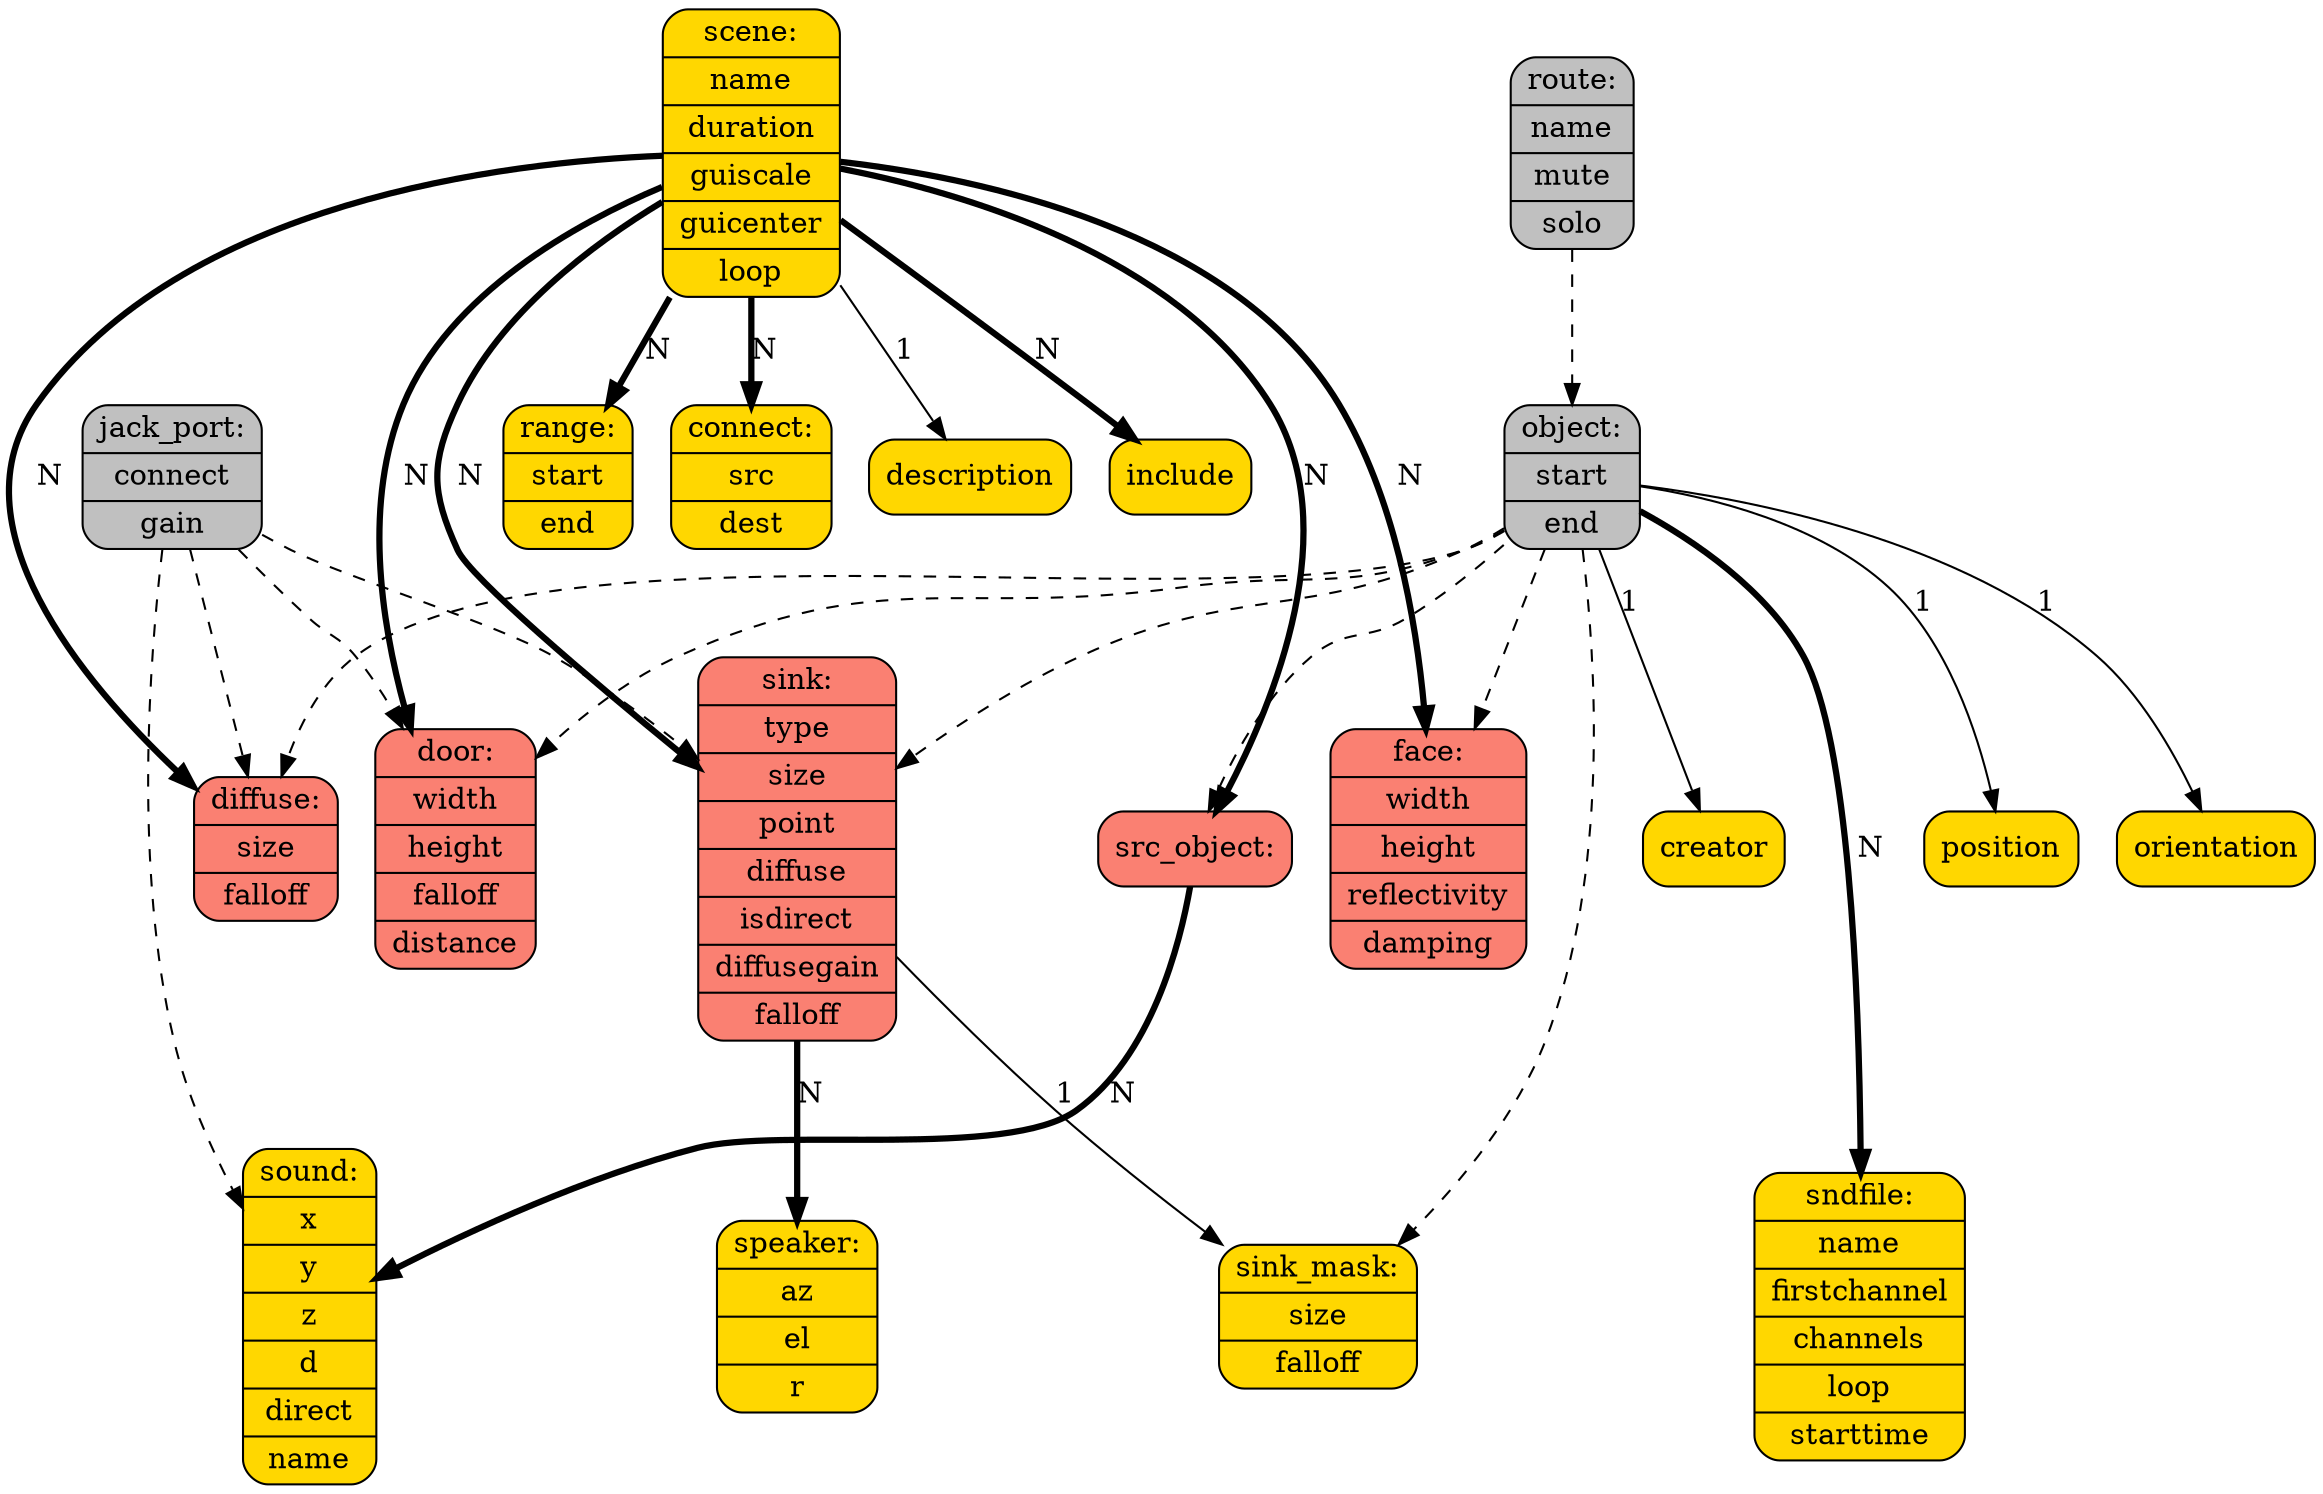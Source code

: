 digraph ap {
  //ranksep = 2.5;
  //splines = true;
  node [
	shape = "Mrecord",
	style = "filled",
	fillcolor = "gold"
	];

  edge [ penwidth = "1", style="dashed" ];

  {
    rank = "min";
    scene;
  }

  scene [label="{scene:|name|duration|guiscale|guicenter|loop}"];

  route [label="{route:|name|mute|solo}",fillcolor="gray"];
  object [label="{object:|start|end}",fillcolor="gray"];
  jack_port [label="{jack_port:|connect|gain}",fillcolor="gray"];

  src_diffuse [label="{diffuse:|size|falloff}",fillcolor="salmon"];
  src_door [label="{door:|width|height|falloff|distance}",fillcolor="salmon"];
  src_object [label="{src_object:}",fillcolor="salmon"];
  sink_object [label="{sink:|type|size|point|diffuse|isdirect|diffusegain|falloff}",fillcolor="salmon"];
  face [label="{face:|width|height|reflectivity|damping}",fillcolor="salmon"];

  sink_mask [label="{sink_mask:|size|falloff}"];
  speaker [label="{speaker:|az|el|r}"];
  sndfile [label="{sndfile:|name|firstchannel|channels|loop|starttime}"];
  sound [label="{sound:|x|y|z|d|direct|name}"];

  range [label="{range:|start|end}"];
  connect [label="{connect:|src|dest}"];

  {
    rank = "same";
    src_diffuse;
    src_door;
    src_object;
    sink_object;
    face;
  }

  {
    rank = "same";
    sink_mask;
    speaker;
    sndfile;
    sound;
  }

  /*
   * Inheritance:
   */
  route -> object;
  object -> src_object;
  object -> src_diffuse;
  object -> src_door;
  object -> sink_mask;
  object -> sink_object;
  object -> face;
  jack_port -> src_diffuse;
  jack_port -> src_door;
  jack_port -> sound;
  jack_port -> sink_object;

  /*
   * Sub-nodes:
   */
  src_object -> sound [style="solid",label="N",penwidth="3"];
  sink_object -> speaker [style="solid",label="N",penwidth="3"];
  sink_object -> sink_mask [style="solid",label="1",penwidth="1"];
  scene -> description [style="solid",label="1",penwidth="1"];
  scene -> src_object [style="solid",label="N",penwidth="3"];
  scene -> src_door [style="solid",label="N",penwidth="3"];
  scene -> src_diffuse [style="solid",label="N",penwidth="3"];
  scene -> sink_object [style="solid",label="N",penwidth="3"];
  scene -> face [style="solid",label="N",penwidth="3"];
  scene -> range [style="solid",label="N",penwidth="3"];
  scene -> connect [style="solid",label="N",penwidth="3"];
  scene -> include [style="solid",label="N",penwidth="3"];
  object -> position [style="solid",label="1",penwidth="1"];
  object -> orientation [style="solid",label="1",penwidth="1"];
  object -> creator [style="solid",label="1",penwidth="1"];
  object -> sndfile [style="solid",label="N",penwidth="3"];

}

/*
 * Local Variables:
 * mode: c
 * c-basic-offset: 2
 * End:
 */
